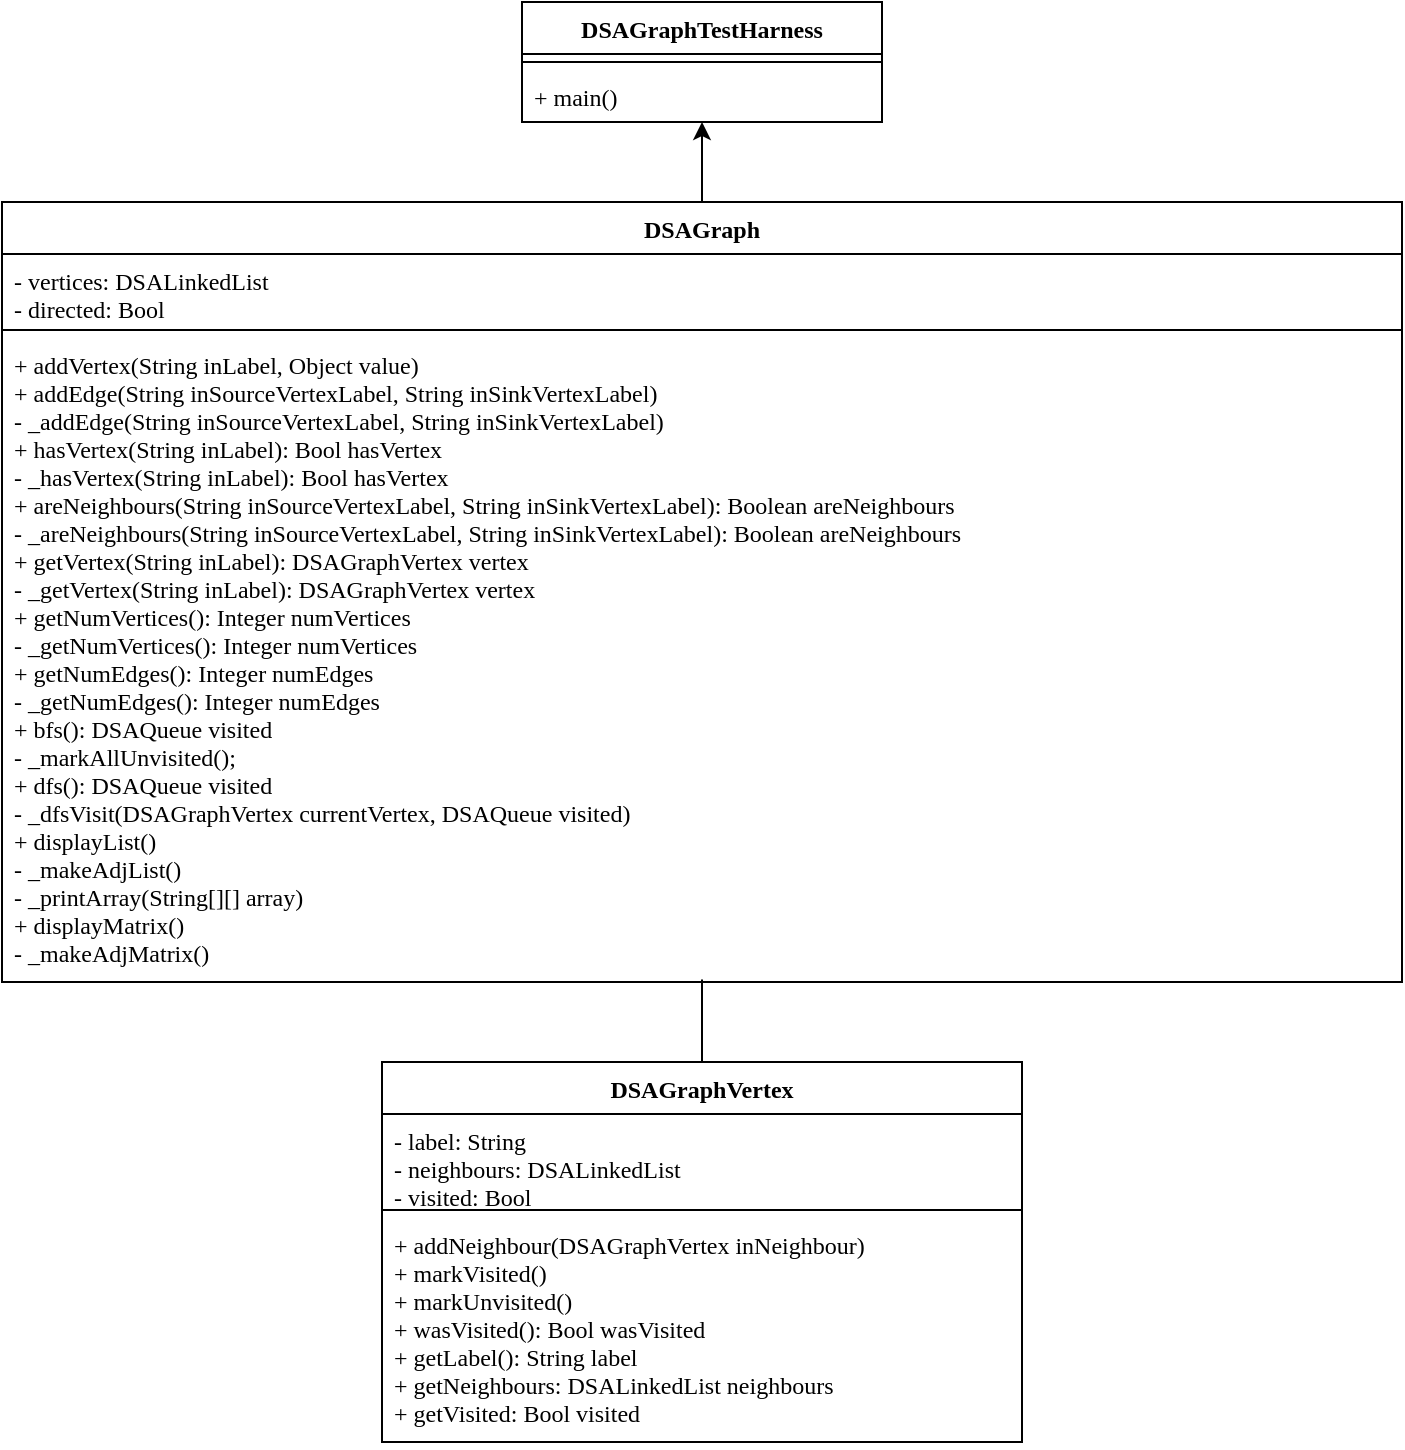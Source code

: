 <mxfile version="13.7.3" type="device"><diagram id="lRXgGadiFC9ybKc5_eL6" name="Page-1"><mxGraphModel dx="1310" dy="1042" grid="1" gridSize="10" guides="1" tooltips="1" connect="1" arrows="1" fold="1" page="1" pageScale="1" pageWidth="800" pageHeight="800" math="0" shadow="0"><root><mxCell id="0"/><mxCell id="1" parent="0"/><mxCell id="MWVS0yfU9ljRbCC47P48-20" style="rounded=0;orthogonalLoop=1;jettySize=auto;html=1;entryX=0.5;entryY=0.996;entryDx=0;entryDy=0;entryPerimeter=0;startArrow=none;startFill=0;endArrow=none;endFill=0;fontFamily=Fira Code;" parent="1" source="MWVS0yfU9ljRbCC47P48-12" target="MWVS0yfU9ljRbCC47P48-4" edge="1"><mxGeometry relative="1" as="geometry"/></mxCell><mxCell id="MWVS0yfU9ljRbCC47P48-19" style="edgeStyle=orthogonalEdgeStyle;rounded=0;orthogonalLoop=1;jettySize=auto;html=1;exitX=0.5;exitY=1;exitDx=0;exitDy=0;entryX=0.5;entryY=0;entryDx=0;entryDy=0;fontFamily=Fira Code;startArrow=classic;startFill=1;endArrow=none;endFill=0;" parent="1" source="MWVS0yfU9ljRbCC47P48-5" target="MWVS0yfU9ljRbCC47P48-1" edge="1"><mxGeometry relative="1" as="geometry"/></mxCell><mxCell id="MWVS0yfU9ljRbCC47P48-1" value="DSAGraph" style="swimlane;fontStyle=1;align=center;verticalAlign=top;childLayout=stackLayout;horizontal=1;startSize=26;horizontalStack=0;resizeParent=1;resizeParentMax=0;resizeLast=0;collapsible=1;marginBottom=0;fontFamily=Fira Code;" parent="1" vertex="1"><mxGeometry x="50" y="140" width="700" height="390" as="geometry"/></mxCell><mxCell id="MWVS0yfU9ljRbCC47P48-2" value="- vertices: DSALinkedList&#10;- directed: Bool" style="text;strokeColor=none;fillColor=none;align=left;verticalAlign=top;spacingLeft=4;spacingRight=4;overflow=hidden;rotatable=0;points=[[0,0.5],[1,0.5]];portConstraint=eastwest;fontFamily=Fira Code;" parent="MWVS0yfU9ljRbCC47P48-1" vertex="1"><mxGeometry y="26" width="700" height="34" as="geometry"/></mxCell><mxCell id="MWVS0yfU9ljRbCC47P48-3" value="" style="line;strokeWidth=1;fillColor=none;align=left;verticalAlign=middle;spacingTop=-1;spacingLeft=3;spacingRight=3;rotatable=0;labelPosition=right;points=[];portConstraint=eastwest;" parent="MWVS0yfU9ljRbCC47P48-1" vertex="1"><mxGeometry y="60" width="700" height="8" as="geometry"/></mxCell><mxCell id="MWVS0yfU9ljRbCC47P48-4" value="+ addVertex(String inLabel, Object value)&#10;+ addEdge(String inSourceVertexLabel, String inSinkVertexLabel)&#10;- _addEdge(String inSourceVertexLabel, String inSinkVertexLabel)&#10;+ hasVertex(String inLabel): Bool hasVertex&#10;- _hasVertex(String inLabel): Bool hasVertex&#10;+ areNeighbours(String inSourceVertexLabel, String inSinkVertexLabel): Boolean areNeighbours&#10;- _areNeighbours(String inSourceVertexLabel, String inSinkVertexLabel): Boolean areNeighbours&#10;+ getVertex(String inLabel): DSAGraphVertex vertex&#10;- _getVertex(String inLabel): DSAGraphVertex vertex&#10;+ getNumVertices(): Integer numVertices&#10;- _getNumVertices(): Integer numVertices&#10;+ getNumEdges(): Integer numEdges&#10;- _getNumEdges(): Integer numEdges&#10;+ bfs(): DSAQueue visited&#10;- _markAllUnvisited();&#10;+ dfs(): DSAQueue visited&#10;- _dfsVisit(DSAGraphVertex currentVertex, DSAQueue visited)&#10;+ displayList()&#10;- _makeAdjList()&#10;- _printArray(String[][] array)&#10;+ displayMatrix()&#10;- _makeAdjMatrix()" style="text;strokeColor=none;fillColor=none;align=left;verticalAlign=top;spacingLeft=4;spacingRight=4;overflow=hidden;rotatable=0;points=[[0,0.5],[1,0.5]];portConstraint=eastwest;fontFamily=Fira Code;" parent="MWVS0yfU9ljRbCC47P48-1" vertex="1"><mxGeometry y="68" width="700" height="322" as="geometry"/></mxCell><mxCell id="MWVS0yfU9ljRbCC47P48-5" value="DSAGraphTestHarness" style="swimlane;fontStyle=1;align=center;verticalAlign=top;childLayout=stackLayout;horizontal=1;startSize=26;horizontalStack=0;resizeParent=1;resizeParentMax=0;resizeLast=0;collapsible=1;marginBottom=0;fontFamily=Fira Code;" parent="1" vertex="1"><mxGeometry x="310" y="40" width="180" height="60" as="geometry"/></mxCell><mxCell id="MWVS0yfU9ljRbCC47P48-7" value="" style="line;strokeWidth=1;fillColor=none;align=left;verticalAlign=middle;spacingTop=-1;spacingLeft=3;spacingRight=3;rotatable=0;labelPosition=right;points=[];portConstraint=eastwest;" parent="MWVS0yfU9ljRbCC47P48-5" vertex="1"><mxGeometry y="26" width="180" height="8" as="geometry"/></mxCell><mxCell id="MWVS0yfU9ljRbCC47P48-8" value="+ main()" style="text;strokeColor=none;fillColor=none;align=left;verticalAlign=top;spacingLeft=4;spacingRight=4;overflow=hidden;rotatable=0;points=[[0,0.5],[1,0.5]];portConstraint=eastwest;fontFamily=Fira Code;" parent="MWVS0yfU9ljRbCC47P48-5" vertex="1"><mxGeometry y="34" width="180" height="26" as="geometry"/></mxCell><mxCell id="MWVS0yfU9ljRbCC47P48-12" value="DSAGraphVertex" style="swimlane;fontStyle=1;align=center;verticalAlign=top;childLayout=stackLayout;horizontal=1;startSize=26;horizontalStack=0;resizeParent=1;resizeParentMax=0;resizeLast=0;collapsible=1;marginBottom=0;fontFamily=Fira Code;" parent="1" vertex="1"><mxGeometry x="240" y="570" width="320" height="190" as="geometry"/></mxCell><mxCell id="MWVS0yfU9ljRbCC47P48-13" value="- label: String &#10;- neighbours: DSALinkedList&#10;- visited: Bool" style="text;strokeColor=none;fillColor=none;align=left;verticalAlign=top;spacingLeft=4;spacingRight=4;overflow=hidden;rotatable=0;points=[[0,0.5],[1,0.5]];portConstraint=eastwest;fontFamily=Fira Code;" parent="MWVS0yfU9ljRbCC47P48-12" vertex="1"><mxGeometry y="26" width="320" height="44" as="geometry"/></mxCell><mxCell id="MWVS0yfU9ljRbCC47P48-14" value="" style="line;strokeWidth=1;fillColor=none;align=left;verticalAlign=middle;spacingTop=-1;spacingLeft=3;spacingRight=3;rotatable=0;labelPosition=right;points=[];portConstraint=eastwest;" parent="MWVS0yfU9ljRbCC47P48-12" vertex="1"><mxGeometry y="70" width="320" height="8" as="geometry"/></mxCell><mxCell id="MWVS0yfU9ljRbCC47P48-15" value="+ addNeighbour(DSAGraphVertex inNeighbour)&#10;+ markVisited()&#10;+ markUnvisited()&#10;+ wasVisited(): Bool wasVisited&#10;+ getLabel(): String label&#10;+ getNeighbours: DSALinkedList neighbours&#10;+ getVisited: Bool visited" style="text;strokeColor=none;fillColor=none;align=left;verticalAlign=top;spacingLeft=4;spacingRight=4;overflow=hidden;rotatable=0;points=[[0,0.5],[1,0.5]];portConstraint=eastwest;fontFamily=Fira Code;" parent="MWVS0yfU9ljRbCC47P48-12" vertex="1"><mxGeometry y="78" width="320" height="112" as="geometry"/></mxCell></root></mxGraphModel></diagram></mxfile>